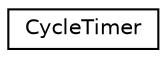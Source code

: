 digraph "Graphical Class Hierarchy"
{
 // INTERACTIVE_SVG=YES
  edge [fontname="Helvetica",fontsize="10",labelfontname="Helvetica",labelfontsize="10"];
  node [fontname="Helvetica",fontsize="10",shape=record];
  rankdir="LR";
  Node1 [label="CycleTimer",height=0.2,width=0.4,color="black", fillcolor="white", style="filled",URL="$dc/dbf/class_cycle_timer.html"];
}
